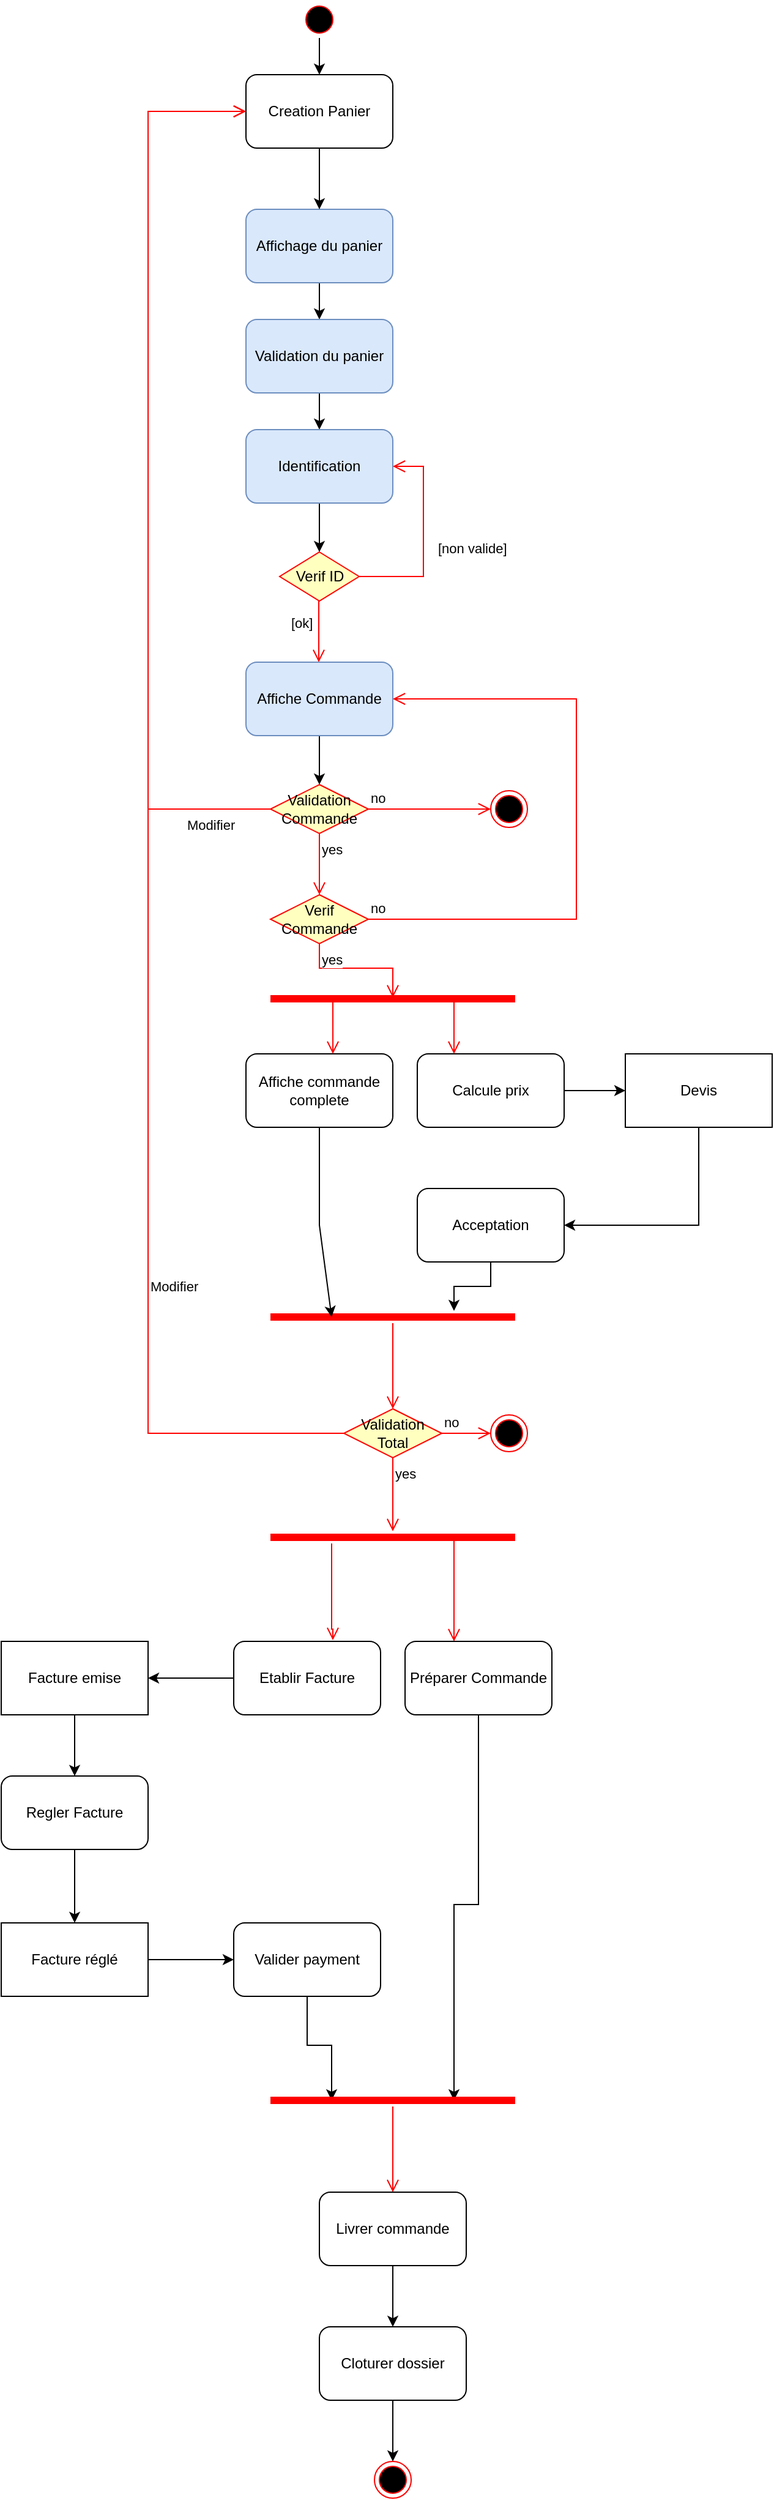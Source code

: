 <mxfile version="20.5.3" type="device"><diagram id="H5IJ8XWs5-9HHultcfg_" name="Page-1"><mxGraphModel dx="1422" dy="771" grid="1" gridSize="10" guides="1" tooltips="1" connect="1" arrows="1" fold="1" page="1" pageScale="1" pageWidth="3300" pageHeight="4681" math="0" shadow="0"><root><mxCell id="0"/><mxCell id="1" parent="0"/><mxCell id="RZd-9zX9yJSsU6LpEiTB-11" value="" style="edgeStyle=orthogonalEdgeStyle;rounded=0;orthogonalLoop=1;jettySize=auto;html=1;" parent="1" source="RZd-9zX9yJSsU6LpEiTB-6" target="RZd-9zX9yJSsU6LpEiTB-8" edge="1"><mxGeometry relative="1" as="geometry"/></mxCell><mxCell id="RZd-9zX9yJSsU6LpEiTB-6" value="Affichage du panier" style="rounded=1;whiteSpace=wrap;html=1;fillColor=#dae8fc;strokeColor=#6c8ebf;" parent="1" vertex="1"><mxGeometry x="320" y="270" width="120" height="60" as="geometry"/></mxCell><mxCell id="C9lwYB6G1sS8xSq0MkB8-32" value="" style="edgeStyle=orthogonalEdgeStyle;rounded=0;orthogonalLoop=1;jettySize=auto;html=1;" parent="1" source="RZd-9zX9yJSsU6LpEiTB-1" target="C9lwYB6G1sS8xSq0MkB8-31" edge="1"><mxGeometry relative="1" as="geometry"/></mxCell><mxCell id="RZd-9zX9yJSsU6LpEiTB-1" value="" style="ellipse;html=1;shape=startState;fillColor=#000000;strokeColor=#ff0000;" parent="1" vertex="1"><mxGeometry x="365" y="100" width="30" height="30" as="geometry"/></mxCell><mxCell id="RZd-9zX9yJSsU6LpEiTB-3" value="" style="ellipse;html=1;shape=endState;fillColor=#000000;strokeColor=#ff0000;" parent="1" vertex="1"><mxGeometry x="520" y="745" width="30" height="30" as="geometry"/></mxCell><mxCell id="RZd-9zX9yJSsU6LpEiTB-10" value="" style="edgeStyle=orthogonalEdgeStyle;rounded=0;orthogonalLoop=1;jettySize=auto;html=1;" parent="1" source="RZd-9zX9yJSsU6LpEiTB-8" target="RZd-9zX9yJSsU6LpEiTB-9" edge="1"><mxGeometry relative="1" as="geometry"/></mxCell><mxCell id="RZd-9zX9yJSsU6LpEiTB-8" value="Validation du panier" style="rounded=1;whiteSpace=wrap;html=1;fillColor=#dae8fc;strokeColor=#6c8ebf;" parent="1" vertex="1"><mxGeometry x="320" y="360" width="120" height="60" as="geometry"/></mxCell><mxCell id="RZd-9zX9yJSsU6LpEiTB-22" value="" style="edgeStyle=orthogonalEdgeStyle;rounded=0;orthogonalLoop=1;jettySize=auto;html=1;" parent="1" source="RZd-9zX9yJSsU6LpEiTB-9" target="RZd-9zX9yJSsU6LpEiTB-19" edge="1"><mxGeometry relative="1" as="geometry"/></mxCell><mxCell id="RZd-9zX9yJSsU6LpEiTB-9" value="Identification" style="rounded=1;whiteSpace=wrap;html=1;fillColor=#dae8fc;strokeColor=#6c8ebf;" parent="1" vertex="1"><mxGeometry x="320" y="450" width="120" height="60" as="geometry"/></mxCell><mxCell id="RZd-9zX9yJSsU6LpEiTB-19" value="Verif ID" style="rhombus;whiteSpace=wrap;html=1;fillColor=#ffffc0;strokeColor=#ff0000;" parent="1" vertex="1"><mxGeometry x="347.5" y="550" width="65" height="40" as="geometry"/></mxCell><mxCell id="RZd-9zX9yJSsU6LpEiTB-20" value="[non valide]" style="edgeStyle=orthogonalEdgeStyle;html=1;align=left;verticalAlign=bottom;endArrow=open;endSize=8;strokeColor=#ff0000;rounded=0;entryX=1;entryY=0.5;entryDx=0;entryDy=0;" parent="1" source="RZd-9zX9yJSsU6LpEiTB-19" target="RZd-9zX9yJSsU6LpEiTB-9" edge="1"><mxGeometry x="-0.208" y="-10" relative="1" as="geometry"><mxPoint x="445" y="610" as="targetPoint"/><Array as="points"><mxPoint x="465" y="570"/><mxPoint x="465" y="480"/></Array><mxPoint as="offset"/></mxGeometry></mxCell><mxCell id="RZd-9zX9yJSsU6LpEiTB-21" value="[ok]" style="edgeStyle=orthogonalEdgeStyle;html=1;align=left;verticalAlign=top;endArrow=open;endSize=8;strokeColor=#ff0000;rounded=0;" parent="1" edge="1"><mxGeometry x="-0.5" y="-25" relative="1" as="geometry"><mxPoint x="379.5" y="640" as="targetPoint"/><mxPoint x="379.5" y="600" as="sourcePoint"/><Array as="points"><mxPoint x="379.5" y="590"/><mxPoint x="379.5" y="590"/></Array><mxPoint as="offset"/></mxGeometry></mxCell><mxCell id="ZMhr73lTbVWFB_u_GUYJ-2" value="" style="edgeStyle=orthogonalEdgeStyle;rounded=0;orthogonalLoop=1;jettySize=auto;html=1;" edge="1" parent="1" source="RZd-9zX9yJSsU6LpEiTB-23"><mxGeometry relative="1" as="geometry"><mxPoint x="380" y="740" as="targetPoint"/></mxGeometry></mxCell><mxCell id="RZd-9zX9yJSsU6LpEiTB-23" value="Affiche Commande" style="rounded=1;whiteSpace=wrap;html=1;fillColor=#dae8fc;strokeColor=#6c8ebf;" parent="1" vertex="1"><mxGeometry x="320" y="640" width="120" height="60" as="geometry"/></mxCell><mxCell id="C9lwYB6G1sS8xSq0MkB8-33" value="" style="edgeStyle=orthogonalEdgeStyle;rounded=0;orthogonalLoop=1;jettySize=auto;html=1;" parent="1" source="C9lwYB6G1sS8xSq0MkB8-31" target="RZd-9zX9yJSsU6LpEiTB-6" edge="1"><mxGeometry relative="1" as="geometry"/></mxCell><mxCell id="C9lwYB6G1sS8xSq0MkB8-31" value="Creation Panier" style="rounded=1;whiteSpace=wrap;html=1;" parent="1" vertex="1"><mxGeometry x="320" y="160" width="120" height="60" as="geometry"/></mxCell><mxCell id="ZMhr73lTbVWFB_u_GUYJ-3" value="Validation Commande" style="rhombus;whiteSpace=wrap;html=1;fillColor=#ffffc0;strokeColor=#ff0000;" vertex="1" parent="1"><mxGeometry x="340" y="740" width="80" height="40" as="geometry"/></mxCell><mxCell id="ZMhr73lTbVWFB_u_GUYJ-4" value="no" style="edgeStyle=orthogonalEdgeStyle;html=1;align=left;verticalAlign=bottom;endArrow=open;endSize=8;strokeColor=#ff0000;rounded=0;" edge="1" source="ZMhr73lTbVWFB_u_GUYJ-3" parent="1"><mxGeometry x="-1" relative="1" as="geometry"><mxPoint x="520" y="760" as="targetPoint"/></mxGeometry></mxCell><mxCell id="ZMhr73lTbVWFB_u_GUYJ-5" value="yes" style="edgeStyle=orthogonalEdgeStyle;html=1;align=left;verticalAlign=top;endArrow=open;endSize=8;strokeColor=#ff0000;rounded=0;" edge="1" source="ZMhr73lTbVWFB_u_GUYJ-3" parent="1"><mxGeometry x="-1" relative="1" as="geometry"><mxPoint x="380" y="830" as="targetPoint"/></mxGeometry></mxCell><mxCell id="ZMhr73lTbVWFB_u_GUYJ-7" value="Verif Commande" style="rhombus;whiteSpace=wrap;html=1;fillColor=#ffffc0;strokeColor=#ff0000;" vertex="1" parent="1"><mxGeometry x="340" y="830" width="80" height="40" as="geometry"/></mxCell><mxCell id="ZMhr73lTbVWFB_u_GUYJ-8" value="no" style="edgeStyle=orthogonalEdgeStyle;html=1;align=left;verticalAlign=bottom;endArrow=open;endSize=8;strokeColor=#ff0000;rounded=0;entryX=1;entryY=0.5;entryDx=0;entryDy=0;" edge="1" source="ZMhr73lTbVWFB_u_GUYJ-7" parent="1" target="RZd-9zX9yJSsU6LpEiTB-23"><mxGeometry x="-1" relative="1" as="geometry"><mxPoint x="520" y="850" as="targetPoint"/><Array as="points"><mxPoint x="590" y="850"/><mxPoint x="590" y="670"/></Array></mxGeometry></mxCell><mxCell id="ZMhr73lTbVWFB_u_GUYJ-9" value="yes" style="edgeStyle=orthogonalEdgeStyle;html=1;align=left;verticalAlign=top;endArrow=open;endSize=8;strokeColor=#ff0000;rounded=0;entryX=0.5;entryY=0.4;entryDx=0;entryDy=0;entryPerimeter=0;" edge="1" source="ZMhr73lTbVWFB_u_GUYJ-7" parent="1" target="ZMhr73lTbVWFB_u_GUYJ-25"><mxGeometry x="-1" relative="1" as="geometry"><mxPoint x="410" y="920" as="targetPoint"/><Array as="points"><mxPoint x="380" y="890"/><mxPoint x="440" y="890"/></Array></mxGeometry></mxCell><mxCell id="ZMhr73lTbVWFB_u_GUYJ-10" value="Affiche commande complete" style="rounded=1;whiteSpace=wrap;html=1;" vertex="1" parent="1"><mxGeometry x="320" y="960" width="120" height="60" as="geometry"/></mxCell><mxCell id="ZMhr73lTbVWFB_u_GUYJ-11" value="Validation Total" style="rhombus;whiteSpace=wrap;html=1;fillColor=#ffffc0;strokeColor=#ff0000;" vertex="1" parent="1"><mxGeometry x="400" y="1250" width="80" height="40" as="geometry"/></mxCell><mxCell id="ZMhr73lTbVWFB_u_GUYJ-12" value="no" style="edgeStyle=orthogonalEdgeStyle;html=1;align=left;verticalAlign=bottom;endArrow=open;endSize=8;strokeColor=#ff0000;rounded=0;entryX=0;entryY=0.5;entryDx=0;entryDy=0;" edge="1" source="ZMhr73lTbVWFB_u_GUYJ-11" parent="1" target="ZMhr73lTbVWFB_u_GUYJ-15"><mxGeometry x="-1" relative="1" as="geometry"><mxPoint x="520" y="1040" as="targetPoint"/></mxGeometry></mxCell><mxCell id="ZMhr73lTbVWFB_u_GUYJ-13" value="yes" style="edgeStyle=orthogonalEdgeStyle;html=1;align=left;verticalAlign=top;endArrow=open;endSize=8;strokeColor=#ff0000;rounded=0;" edge="1" source="ZMhr73lTbVWFB_u_GUYJ-11" parent="1"><mxGeometry x="-1" relative="1" as="geometry"><mxPoint x="440" y="1350" as="targetPoint"/><Array as="points"><mxPoint x="440" y="1340"/></Array></mxGeometry></mxCell><mxCell id="ZMhr73lTbVWFB_u_GUYJ-15" value="" style="ellipse;html=1;shape=endState;fillColor=#000000;strokeColor=#ff0000;" vertex="1" parent="1"><mxGeometry x="520" y="1255" width="30" height="30" as="geometry"/></mxCell><mxCell id="ZMhr73lTbVWFB_u_GUYJ-21" value="Modifier" style="edgeStyle=orthogonalEdgeStyle;html=1;align=left;verticalAlign=top;endArrow=open;endSize=8;strokeColor=#ff0000;rounded=0;exitX=0;exitY=0.5;exitDx=0;exitDy=0;entryX=0;entryY=0.5;entryDx=0;entryDy=0;" edge="1" parent="1" source="ZMhr73lTbVWFB_u_GUYJ-11" target="C9lwYB6G1sS8xSq0MkB8-31"><mxGeometry x="-0.556" relative="1" as="geometry"><mxPoint x="240" y="960" as="targetPoint"/><mxPoint x="390" y="1070" as="sourcePoint"/><Array as="points"><mxPoint x="240" y="1270"/><mxPoint x="240" y="190"/></Array><mxPoint as="offset"/></mxGeometry></mxCell><mxCell id="ZMhr73lTbVWFB_u_GUYJ-22" value="Modifier" style="edgeStyle=orthogonalEdgeStyle;html=1;align=left;verticalAlign=top;endArrow=open;endSize=8;strokeColor=#ff0000;rounded=0;exitX=0;exitY=0.5;exitDx=0;exitDy=0;" edge="1" parent="1" source="ZMhr73lTbVWFB_u_GUYJ-3"><mxGeometry x="-0.813" relative="1" as="geometry"><mxPoint x="320" y="190" as="targetPoint"/><mxPoint x="390" y="790" as="sourcePoint"/><Array as="points"><mxPoint x="240" y="760"/><mxPoint x="240" y="190"/><mxPoint x="320" y="190"/></Array><mxPoint as="offset"/></mxGeometry></mxCell><mxCell id="ZMhr73lTbVWFB_u_GUYJ-28" value="" style="edgeStyle=orthogonalEdgeStyle;rounded=0;orthogonalLoop=1;jettySize=auto;html=1;" edge="1" parent="1" source="ZMhr73lTbVWFB_u_GUYJ-23" target="ZMhr73lTbVWFB_u_GUYJ-24"><mxGeometry relative="1" as="geometry"/></mxCell><mxCell id="ZMhr73lTbVWFB_u_GUYJ-23" value="Calcule prix" style="rounded=1;whiteSpace=wrap;html=1;" vertex="1" parent="1"><mxGeometry x="460" y="960" width="120" height="60" as="geometry"/></mxCell><mxCell id="ZMhr73lTbVWFB_u_GUYJ-30" value="" style="edgeStyle=orthogonalEdgeStyle;rounded=0;orthogonalLoop=1;jettySize=auto;html=1;" edge="1" parent="1" source="ZMhr73lTbVWFB_u_GUYJ-24" target="ZMhr73lTbVWFB_u_GUYJ-29"><mxGeometry relative="1" as="geometry"><Array as="points"><mxPoint x="690" y="1100"/></Array></mxGeometry></mxCell><mxCell id="ZMhr73lTbVWFB_u_GUYJ-24" value="Devis" style="rounded=0;whiteSpace=wrap;html=1;" vertex="1" parent="1"><mxGeometry x="630" y="960" width="120" height="60" as="geometry"/></mxCell><mxCell id="ZMhr73lTbVWFB_u_GUYJ-25" value="" style="shape=line;html=1;strokeWidth=6;strokeColor=#ff0000;" vertex="1" parent="1"><mxGeometry x="340" y="910" width="200" height="10" as="geometry"/></mxCell><mxCell id="ZMhr73lTbVWFB_u_GUYJ-26" value="" style="edgeStyle=orthogonalEdgeStyle;html=1;verticalAlign=bottom;endArrow=open;endSize=8;strokeColor=#ff0000;rounded=0;entryX=0.592;entryY=0;entryDx=0;entryDy=0;exitX=0.25;exitY=0.5;exitDx=0;exitDy=0;exitPerimeter=0;entryPerimeter=0;" edge="1" source="ZMhr73lTbVWFB_u_GUYJ-25" parent="1" target="ZMhr73lTbVWFB_u_GUYJ-10"><mxGeometry relative="1" as="geometry"><mxPoint x="440" y="980" as="targetPoint"/><Array as="points"><mxPoint x="391" y="915"/></Array></mxGeometry></mxCell><mxCell id="ZMhr73lTbVWFB_u_GUYJ-27" value="" style="edgeStyle=orthogonalEdgeStyle;html=1;verticalAlign=bottom;endArrow=open;endSize=8;strokeColor=#ff0000;rounded=0;entryX=0.25;entryY=0;entryDx=0;entryDy=0;exitX=0.75;exitY=0.5;exitDx=0;exitDy=0;exitPerimeter=0;" edge="1" parent="1" source="ZMhr73lTbVWFB_u_GUYJ-25" target="ZMhr73lTbVWFB_u_GUYJ-23"><mxGeometry relative="1" as="geometry"><mxPoint x="390" y="970" as="targetPoint"/><mxPoint x="390" y="930" as="sourcePoint"/><Array as="points"><mxPoint x="490" y="940"/><mxPoint x="490" y="940"/></Array></mxGeometry></mxCell><mxCell id="ZMhr73lTbVWFB_u_GUYJ-33" value="" style="edgeStyle=orthogonalEdgeStyle;rounded=0;orthogonalLoop=1;jettySize=auto;html=1;" edge="1" parent="1" source="ZMhr73lTbVWFB_u_GUYJ-29" target="ZMhr73lTbVWFB_u_GUYJ-31"><mxGeometry relative="1" as="geometry"><Array as="points"><mxPoint x="520" y="1150"/><mxPoint x="490" y="1150"/></Array></mxGeometry></mxCell><mxCell id="ZMhr73lTbVWFB_u_GUYJ-29" value="Acceptation" style="rounded=1;whiteSpace=wrap;html=1;" vertex="1" parent="1"><mxGeometry x="460" y="1070" width="120" height="60" as="geometry"/></mxCell><mxCell id="ZMhr73lTbVWFB_u_GUYJ-31" value="" style="shape=line;html=1;strokeWidth=6;strokeColor=#ff0000;" vertex="1" parent="1"><mxGeometry x="340" y="1170" width="200" height="10" as="geometry"/></mxCell><mxCell id="ZMhr73lTbVWFB_u_GUYJ-32" value="" style="edgeStyle=orthogonalEdgeStyle;html=1;verticalAlign=bottom;endArrow=open;endSize=8;strokeColor=#ff0000;rounded=0;" edge="1" source="ZMhr73lTbVWFB_u_GUYJ-31" parent="1"><mxGeometry relative="1" as="geometry"><mxPoint x="440" y="1250" as="targetPoint"/></mxGeometry></mxCell><mxCell id="ZMhr73lTbVWFB_u_GUYJ-34" value="" style="endArrow=classic;html=1;rounded=0;exitX=0.5;exitY=1;exitDx=0;exitDy=0;entryX=0.25;entryY=0.5;entryDx=0;entryDy=0;entryPerimeter=0;" edge="1" parent="1" source="ZMhr73lTbVWFB_u_GUYJ-10" target="ZMhr73lTbVWFB_u_GUYJ-31"><mxGeometry width="50" height="50" relative="1" as="geometry"><mxPoint x="390" y="1010" as="sourcePoint"/><mxPoint x="440" y="960" as="targetPoint"/><Array as="points"><mxPoint x="380" y="1100"/></Array></mxGeometry></mxCell><mxCell id="ZMhr73lTbVWFB_u_GUYJ-35" value="" style="shape=line;html=1;strokeWidth=6;strokeColor=#ff0000;" vertex="1" parent="1"><mxGeometry x="340" y="1350" width="200" height="10" as="geometry"/></mxCell><mxCell id="ZMhr73lTbVWFB_u_GUYJ-36" value="" style="edgeStyle=orthogonalEdgeStyle;html=1;verticalAlign=bottom;endArrow=open;endSize=8;strokeColor=#ff0000;rounded=0;entryX=0.675;entryY=-0.017;entryDx=0;entryDy=0;entryPerimeter=0;" edge="1" source="ZMhr73lTbVWFB_u_GUYJ-35" parent="1" target="ZMhr73lTbVWFB_u_GUYJ-38"><mxGeometry relative="1" as="geometry"><mxPoint x="390" y="1430" as="targetPoint"/><Array as="points"><mxPoint x="390" y="1430"/></Array></mxGeometry></mxCell><mxCell id="ZMhr73lTbVWFB_u_GUYJ-37" value="" style="edgeStyle=orthogonalEdgeStyle;html=1;verticalAlign=bottom;endArrow=open;endSize=8;strokeColor=#ff0000;rounded=0;exitX=0.75;exitY=0.5;exitDx=0;exitDy=0;exitPerimeter=0;" edge="1" parent="1" source="ZMhr73lTbVWFB_u_GUYJ-35"><mxGeometry relative="1" as="geometry"><mxPoint x="490" y="1440" as="targetPoint"/><mxPoint x="400" y="1370" as="sourcePoint"/><Array as="points"><mxPoint x="490" y="1440"/></Array></mxGeometry></mxCell><mxCell id="ZMhr73lTbVWFB_u_GUYJ-41" value="" style="edgeStyle=orthogonalEdgeStyle;rounded=0;orthogonalLoop=1;jettySize=auto;html=1;" edge="1" parent="1" source="ZMhr73lTbVWFB_u_GUYJ-38" target="ZMhr73lTbVWFB_u_GUYJ-40"><mxGeometry relative="1" as="geometry"/></mxCell><mxCell id="ZMhr73lTbVWFB_u_GUYJ-38" value="Etablir Facture" style="rounded=1;whiteSpace=wrap;html=1;" vertex="1" parent="1"><mxGeometry x="310" y="1440" width="120" height="60" as="geometry"/></mxCell><mxCell id="ZMhr73lTbVWFB_u_GUYJ-51" style="edgeStyle=orthogonalEdgeStyle;rounded=0;orthogonalLoop=1;jettySize=auto;html=1;entryX=0.75;entryY=0.5;entryDx=0;entryDy=0;entryPerimeter=0;" edge="1" parent="1" source="ZMhr73lTbVWFB_u_GUYJ-39" target="ZMhr73lTbVWFB_u_GUYJ-48"><mxGeometry relative="1" as="geometry"/></mxCell><mxCell id="ZMhr73lTbVWFB_u_GUYJ-39" value="Préparer Commande" style="rounded=1;whiteSpace=wrap;html=1;" vertex="1" parent="1"><mxGeometry x="450" y="1440" width="120" height="60" as="geometry"/></mxCell><mxCell id="ZMhr73lTbVWFB_u_GUYJ-43" value="" style="edgeStyle=orthogonalEdgeStyle;rounded=0;orthogonalLoop=1;jettySize=auto;html=1;" edge="1" parent="1" source="ZMhr73lTbVWFB_u_GUYJ-40" target="ZMhr73lTbVWFB_u_GUYJ-42"><mxGeometry relative="1" as="geometry"/></mxCell><mxCell id="ZMhr73lTbVWFB_u_GUYJ-40" value="Facture emise" style="rounded=0;whiteSpace=wrap;html=1;" vertex="1" parent="1"><mxGeometry x="120" y="1440" width="120" height="60" as="geometry"/></mxCell><mxCell id="ZMhr73lTbVWFB_u_GUYJ-45" value="" style="edgeStyle=orthogonalEdgeStyle;rounded=0;orthogonalLoop=1;jettySize=auto;html=1;" edge="1" parent="1" source="ZMhr73lTbVWFB_u_GUYJ-42" target="ZMhr73lTbVWFB_u_GUYJ-44"><mxGeometry relative="1" as="geometry"/></mxCell><mxCell id="ZMhr73lTbVWFB_u_GUYJ-42" value="Regler Facture" style="rounded=1;whiteSpace=wrap;html=1;" vertex="1" parent="1"><mxGeometry x="120" y="1550" width="120" height="60" as="geometry"/></mxCell><mxCell id="ZMhr73lTbVWFB_u_GUYJ-47" value="" style="edgeStyle=orthogonalEdgeStyle;rounded=0;orthogonalLoop=1;jettySize=auto;html=1;" edge="1" parent="1" source="ZMhr73lTbVWFB_u_GUYJ-44" target="ZMhr73lTbVWFB_u_GUYJ-46"><mxGeometry relative="1" as="geometry"/></mxCell><mxCell id="ZMhr73lTbVWFB_u_GUYJ-44" value="Facture réglé" style="rounded=0;whiteSpace=wrap;html=1;" vertex="1" parent="1"><mxGeometry x="120" y="1670" width="120" height="60" as="geometry"/></mxCell><mxCell id="ZMhr73lTbVWFB_u_GUYJ-50" value="" style="edgeStyle=orthogonalEdgeStyle;rounded=0;orthogonalLoop=1;jettySize=auto;html=1;entryX=0.25;entryY=0.5;entryDx=0;entryDy=0;entryPerimeter=0;" edge="1" parent="1" source="ZMhr73lTbVWFB_u_GUYJ-46" target="ZMhr73lTbVWFB_u_GUYJ-48"><mxGeometry relative="1" as="geometry"><Array as="points"><mxPoint x="370" y="1770"/><mxPoint x="390" y="1770"/></Array></mxGeometry></mxCell><mxCell id="ZMhr73lTbVWFB_u_GUYJ-46" value="Valider payment" style="rounded=1;whiteSpace=wrap;html=1;" vertex="1" parent="1"><mxGeometry x="310" y="1670" width="120" height="60" as="geometry"/></mxCell><mxCell id="ZMhr73lTbVWFB_u_GUYJ-48" value="" style="shape=line;html=1;strokeWidth=6;strokeColor=#ff0000;" vertex="1" parent="1"><mxGeometry x="340" y="1810" width="200" height="10" as="geometry"/></mxCell><mxCell id="ZMhr73lTbVWFB_u_GUYJ-49" value="" style="edgeStyle=orthogonalEdgeStyle;html=1;verticalAlign=bottom;endArrow=open;endSize=8;strokeColor=#ff0000;rounded=0;" edge="1" source="ZMhr73lTbVWFB_u_GUYJ-48" parent="1"><mxGeometry relative="1" as="geometry"><mxPoint x="440" y="1890" as="targetPoint"/></mxGeometry></mxCell><mxCell id="ZMhr73lTbVWFB_u_GUYJ-54" value="" style="edgeStyle=orthogonalEdgeStyle;rounded=0;orthogonalLoop=1;jettySize=auto;html=1;" edge="1" parent="1" source="ZMhr73lTbVWFB_u_GUYJ-52" target="ZMhr73lTbVWFB_u_GUYJ-53"><mxGeometry relative="1" as="geometry"/></mxCell><mxCell id="ZMhr73lTbVWFB_u_GUYJ-52" value="Livrer commande" style="rounded=1;whiteSpace=wrap;html=1;" vertex="1" parent="1"><mxGeometry x="380" y="1890" width="120" height="60" as="geometry"/></mxCell><mxCell id="ZMhr73lTbVWFB_u_GUYJ-56" value="" style="edgeStyle=orthogonalEdgeStyle;rounded=0;orthogonalLoop=1;jettySize=auto;html=1;" edge="1" parent="1" source="ZMhr73lTbVWFB_u_GUYJ-53" target="ZMhr73lTbVWFB_u_GUYJ-55"><mxGeometry relative="1" as="geometry"/></mxCell><mxCell id="ZMhr73lTbVWFB_u_GUYJ-53" value="Cloturer dossier" style="rounded=1;whiteSpace=wrap;html=1;" vertex="1" parent="1"><mxGeometry x="380" y="2000" width="120" height="60" as="geometry"/></mxCell><mxCell id="ZMhr73lTbVWFB_u_GUYJ-55" value="" style="ellipse;html=1;shape=endState;fillColor=#000000;strokeColor=#ff0000;" vertex="1" parent="1"><mxGeometry x="425" y="2110" width="30" height="30" as="geometry"/></mxCell></root></mxGraphModel></diagram></mxfile>